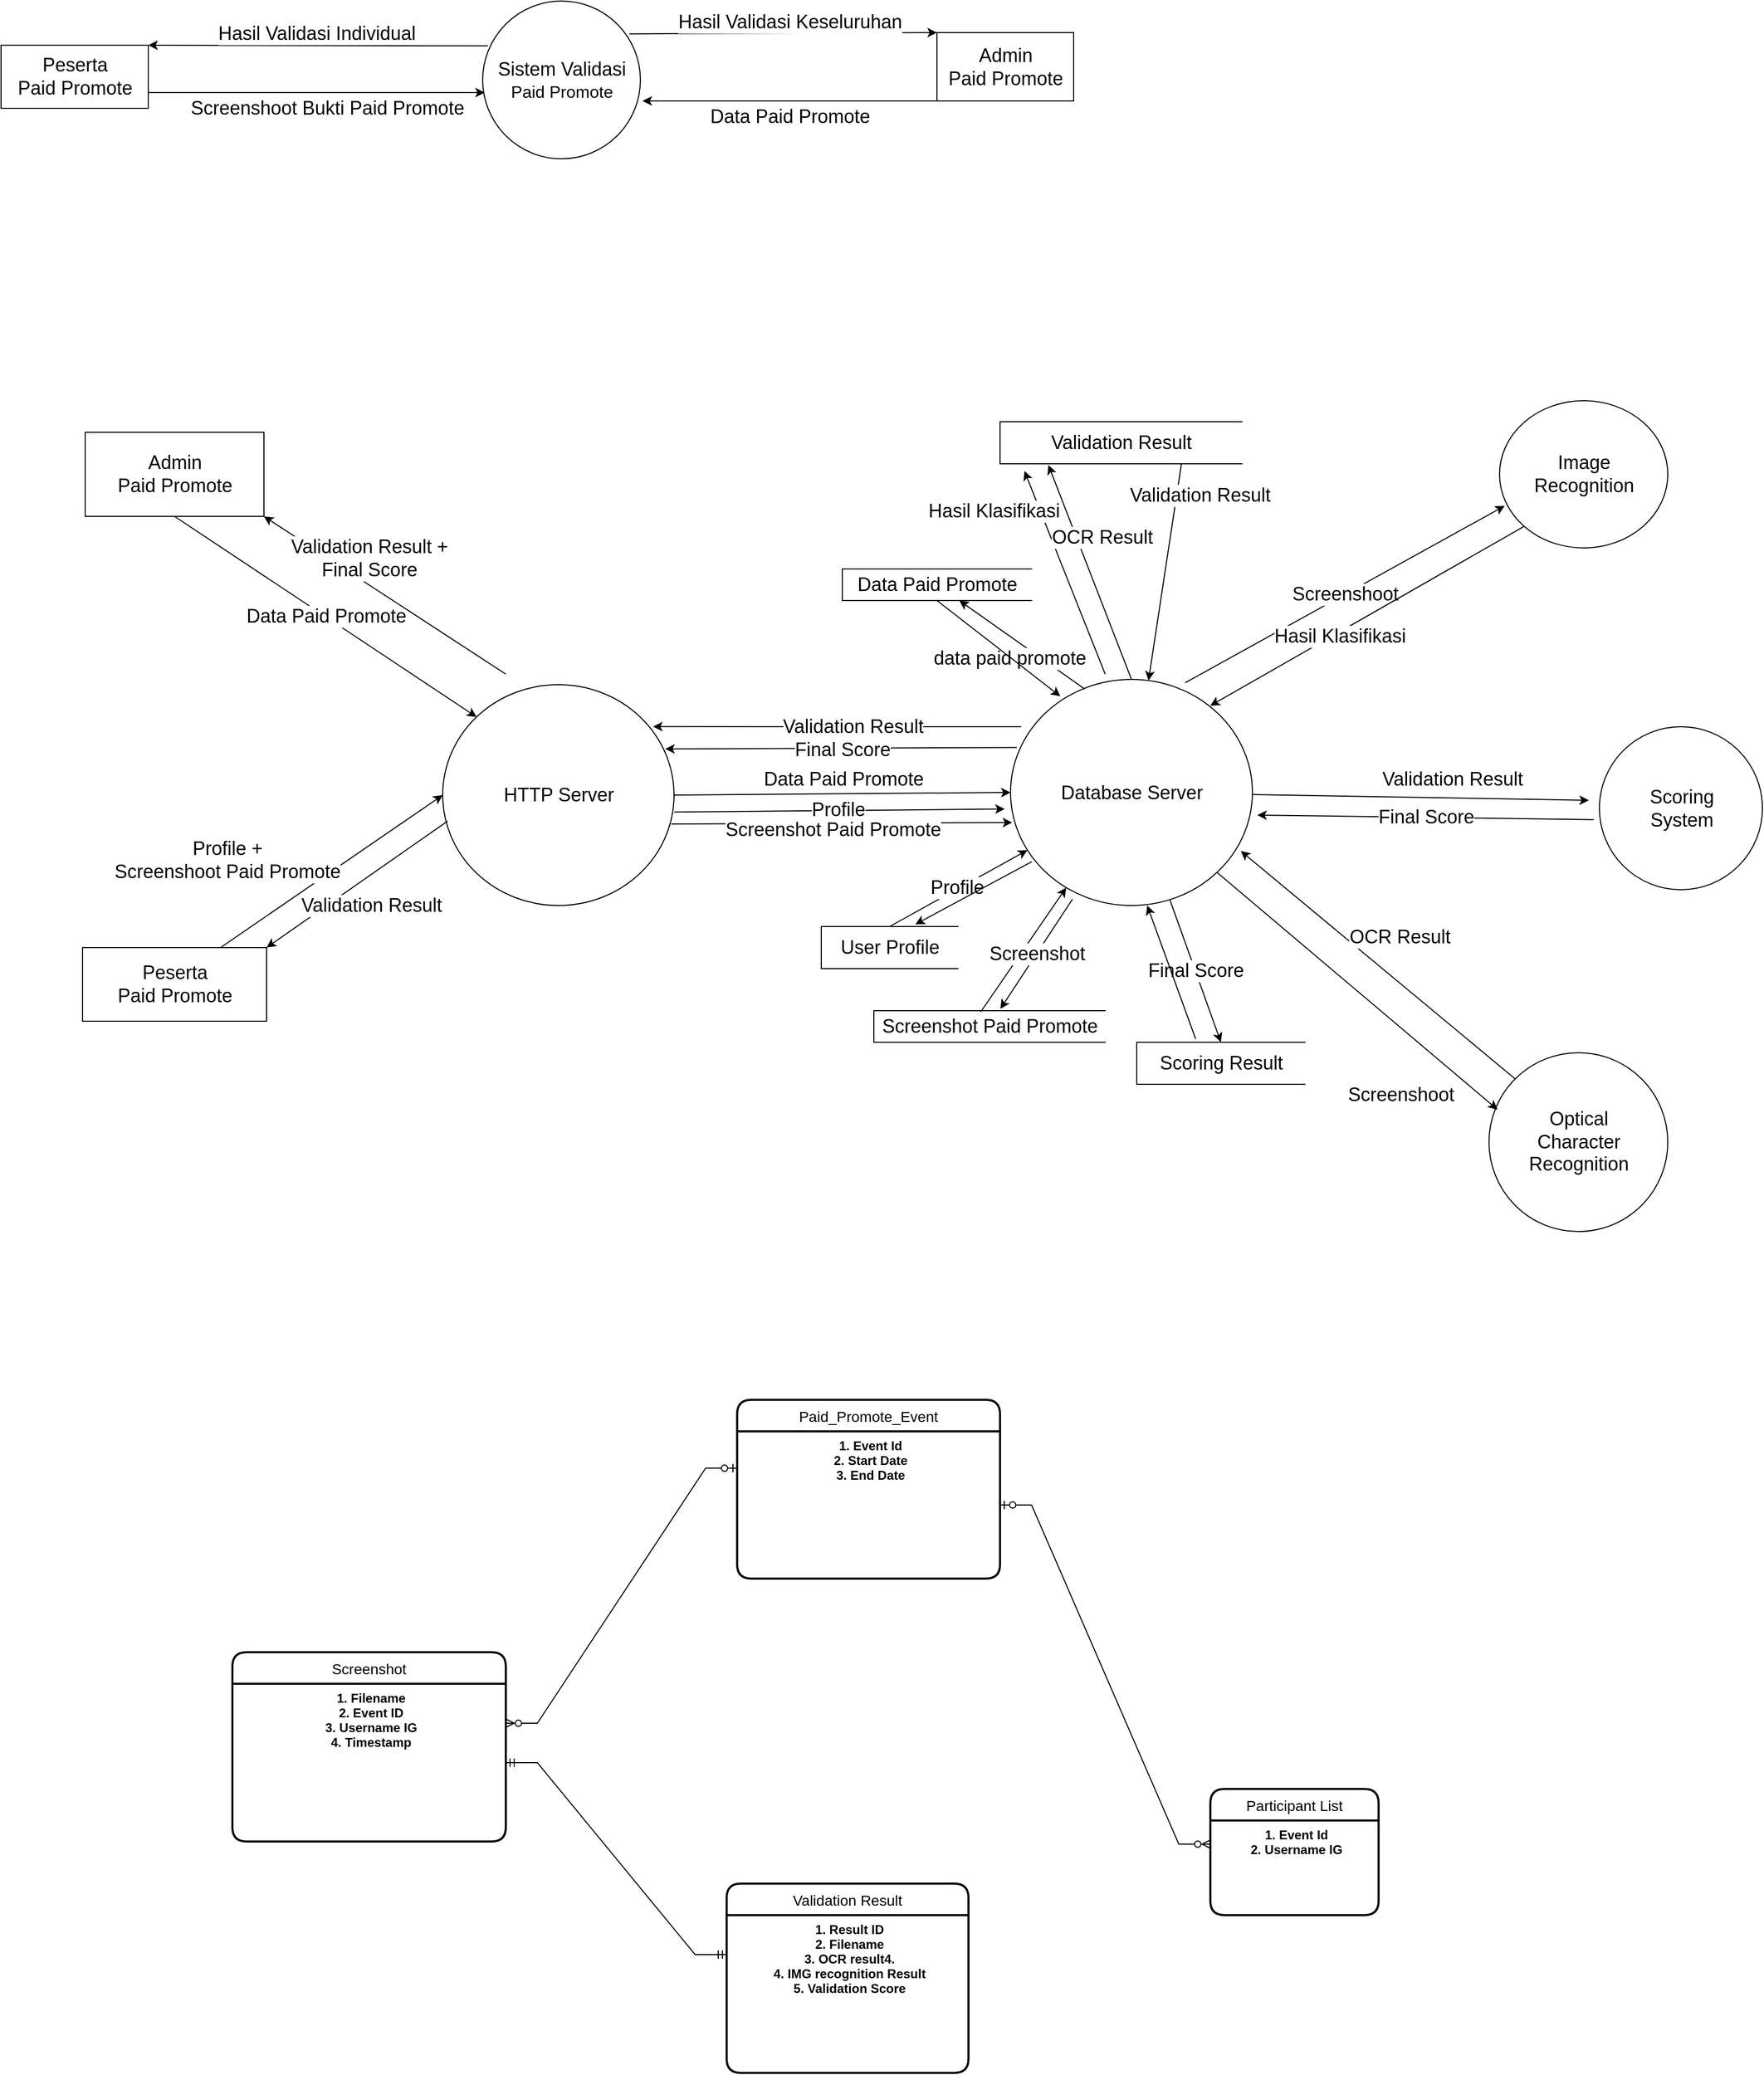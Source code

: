 <mxfile version="15.8.8" type="device"><diagram name="Page-1" id="c7558073-3199-34d8-9f00-42111426c3f3"><mxGraphModel dx="11574" dy="876" grid="1" gridSize="10" guides="1" tooltips="1" connect="1" arrows="1" fold="1" page="1" pageScale="1" pageWidth="10000" pageHeight="10000" background="none" math="0" shadow="0"><root><mxCell id="0"/><mxCell id="1" parent="0"/><mxCell id="j9wEWXahIJhX43g9SSJ2-96" value="&lt;div&gt;&lt;font style=&quot;font-size: 18px&quot;&gt;Sistem Validasi &lt;br&gt;&lt;/font&gt;&lt;/div&gt;&lt;div&gt;&lt;font size=&quot;3&quot;&gt;Paid Promote&lt;/font&gt;&lt;/div&gt;" style="shape=ellipse;html=1;dashed=0;whitespace=wrap;perimeter=ellipsePerimeter;" vertex="1" parent="1"><mxGeometry x="338" y="510" width="150" height="150" as="geometry"/></mxCell><mxCell id="j9wEWXahIJhX43g9SSJ2-97" value="&lt;div&gt;Peserta&lt;/div&gt;&lt;div&gt;Paid Promote&lt;/div&gt;" style="html=1;dashed=0;whitespace=wrap;fontSize=18;" vertex="1" parent="1"><mxGeometry x="-120" y="552" width="140" height="60" as="geometry"/></mxCell><mxCell id="j9wEWXahIJhX43g9SSJ2-98" value="&lt;div&gt;Admin&lt;/div&gt;&lt;div&gt;Paid Promote&lt;br&gt;&lt;/div&gt;" style="html=1;dashed=0;whitespace=wrap;fontSize=18;" vertex="1" parent="1"><mxGeometry x="770" y="540" width="130" height="65" as="geometry"/></mxCell><mxCell id="j9wEWXahIJhX43g9SSJ2-99" value="" style="endArrow=classic;html=1;rounded=0;fontSize=18;exitX=1;exitY=0.75;exitDx=0;exitDy=0;" edge="1" parent="1" source="j9wEWXahIJhX43g9SSJ2-97"><mxGeometry width="50" height="50" relative="1" as="geometry"><mxPoint x="260" y="830" as="sourcePoint"/><mxPoint x="340" y="597" as="targetPoint"/></mxGeometry></mxCell><mxCell id="j9wEWXahIJhX43g9SSJ2-100" value="Screenshoot Bukti Paid Promote" style="edgeLabel;html=1;align=center;verticalAlign=middle;resizable=0;points=[];fontSize=18;" vertex="1" connectable="0" parent="j9wEWXahIJhX43g9SSJ2-99"><mxGeometry x="-0.168" y="-1" relative="1" as="geometry"><mxPoint x="37" y="14" as="offset"/></mxGeometry></mxCell><mxCell id="j9wEWXahIJhX43g9SSJ2-101" value="" style="endArrow=classic;html=1;rounded=0;fontSize=18;entryX=1;entryY=0;entryDx=0;entryDy=0;exitX=0.034;exitY=0.284;exitDx=0;exitDy=0;exitPerimeter=0;" edge="1" parent="1" source="j9wEWXahIJhX43g9SSJ2-96" target="j9wEWXahIJhX43g9SSJ2-97"><mxGeometry width="50" height="50" relative="1" as="geometry"><mxPoint x="260" y="830" as="sourcePoint"/><mxPoint x="310" y="780" as="targetPoint"/></mxGeometry></mxCell><mxCell id="j9wEWXahIJhX43g9SSJ2-102" value="Hasil Validasi Individual" style="edgeLabel;html=1;align=center;verticalAlign=middle;resizable=0;points=[];fontSize=18;" vertex="1" connectable="0" parent="j9wEWXahIJhX43g9SSJ2-101"><mxGeometry x="0.105" y="-3" relative="1" as="geometry"><mxPoint x="15" y="-9" as="offset"/></mxGeometry></mxCell><mxCell id="j9wEWXahIJhX43g9SSJ2-103" value="Hasil Validasi Keseluruhan" style="endArrow=classic;html=1;rounded=0;fontSize=18;entryX=0;entryY=0;entryDx=0;entryDy=0;exitX=0.93;exitY=0.208;exitDx=0;exitDy=0;exitPerimeter=0;" edge="1" parent="1" source="j9wEWXahIJhX43g9SSJ2-96" target="j9wEWXahIJhX43g9SSJ2-98"><mxGeometry x="0.043" y="11" width="50" height="50" relative="1" as="geometry"><mxPoint x="260" y="830" as="sourcePoint"/><mxPoint x="310" y="780" as="targetPoint"/><mxPoint as="offset"/></mxGeometry></mxCell><mxCell id="j9wEWXahIJhX43g9SSJ2-104" value="" style="endArrow=classic;html=1;rounded=0;fontSize=18;exitX=0;exitY=1;exitDx=0;exitDy=0;" edge="1" parent="1" source="j9wEWXahIJhX43g9SSJ2-98"><mxGeometry width="50" height="50" relative="1" as="geometry"><mxPoint x="260" y="830" as="sourcePoint"/><mxPoint x="490" y="605" as="targetPoint"/></mxGeometry></mxCell><mxCell id="j9wEWXahIJhX43g9SSJ2-105" value="Data Paid Promote" style="edgeLabel;html=1;align=center;verticalAlign=middle;resizable=0;points=[];fontSize=18;" vertex="1" connectable="0" parent="j9wEWXahIJhX43g9SSJ2-104"><mxGeometry x="-0.165" y="-2" relative="1" as="geometry"><mxPoint x="-23" y="17" as="offset"/></mxGeometry></mxCell><mxCell id="j9wEWXahIJhX43g9SSJ2-106" value="HTTP Server" style="shape=ellipse;html=1;dashed=0;whitespace=wrap;perimeter=ellipsePerimeter;fontSize=18;" vertex="1" parent="1"><mxGeometry x="300" y="1160" width="220" height="210" as="geometry"/></mxCell><mxCell id="j9wEWXahIJhX43g9SSJ2-107" value="&lt;div&gt;Admin&lt;/div&gt;&lt;div&gt;Paid Promote&lt;/div&gt;" style="html=1;dashed=0;whitespace=wrap;fontSize=18;" vertex="1" parent="1"><mxGeometry x="-40" y="920" width="170" height="80" as="geometry"/></mxCell><mxCell id="j9wEWXahIJhX43g9SSJ2-108" value="&lt;div&gt;Peserta&lt;/div&gt;&lt;div&gt;Paid Promote&lt;br&gt;&lt;/div&gt;" style="html=1;dashed=0;whitespace=wrap;fontSize=18;" vertex="1" parent="1"><mxGeometry x="-42.5" y="1410" width="175" height="70" as="geometry"/></mxCell><mxCell id="j9wEWXahIJhX43g9SSJ2-109" value="Data Paid Promote" style="endArrow=classic;html=1;rounded=0;fontSize=18;exitX=0.5;exitY=1;exitDx=0;exitDy=0;entryX=0;entryY=0;entryDx=0;entryDy=0;" edge="1" parent="1" source="j9wEWXahIJhX43g9SSJ2-107" target="j9wEWXahIJhX43g9SSJ2-106"><mxGeometry width="50" height="50" relative="1" as="geometry"><mxPoint x="260" y="1260" as="sourcePoint"/><mxPoint x="310" y="1210" as="targetPoint"/></mxGeometry></mxCell><mxCell id="j9wEWXahIJhX43g9SSJ2-110" value="Database Server" style="shape=ellipse;html=1;dashed=0;whitespace=wrap;perimeter=ellipsePerimeter;fontSize=18;" vertex="1" parent="1"><mxGeometry x="840" y="1155" width="230" height="215" as="geometry"/></mxCell><mxCell id="j9wEWXahIJhX43g9SSJ2-111" value="" style="endArrow=classic;html=1;rounded=0;fontSize=18;exitX=1;exitY=0.5;exitDx=0;exitDy=0;entryX=0;entryY=0.5;entryDx=0;entryDy=0;" edge="1" parent="1" source="j9wEWXahIJhX43g9SSJ2-106" target="j9wEWXahIJhX43g9SSJ2-110"><mxGeometry width="50" height="50" relative="1" as="geometry"><mxPoint x="640" y="1260" as="sourcePoint"/><mxPoint x="690" y="1210" as="targetPoint"/></mxGeometry></mxCell><mxCell id="j9wEWXahIJhX43g9SSJ2-115" value="Data Paid Promote" style="edgeLabel;html=1;align=center;verticalAlign=middle;resizable=0;points=[];fontSize=18;" vertex="1" connectable="0" parent="j9wEWXahIJhX43g9SSJ2-111"><mxGeometry x="-0.364" y="3" relative="1" as="geometry"><mxPoint x="59" y="-11" as="offset"/></mxGeometry></mxCell><mxCell id="j9wEWXahIJhX43g9SSJ2-112" value="&lt;div&gt;Image&lt;/div&gt;&lt;div&gt;Recognition&lt;/div&gt;" style="shape=ellipse;html=1;dashed=0;whitespace=wrap;perimeter=ellipsePerimeter;fontSize=18;" vertex="1" parent="1"><mxGeometry x="1305" y="890" width="160" height="140" as="geometry"/></mxCell><mxCell id="j9wEWXahIJhX43g9SSJ2-113" value="&lt;div&gt;Scoring&lt;/div&gt;&lt;div&gt;System&lt;br&gt;&lt;/div&gt;" style="shape=ellipse;html=1;dashed=0;whitespace=wrap;aspect=fixed;perimeter=ellipsePerimeter;fontSize=18;" vertex="1" parent="1"><mxGeometry x="1400" y="1200" width="155" height="155" as="geometry"/></mxCell><mxCell id="j9wEWXahIJhX43g9SSJ2-114" value="&lt;div&gt;Optical&lt;/div&gt;&lt;div&gt;Character&lt;/div&gt;&lt;div&gt;Recognition&lt;br&gt;&lt;/div&gt;" style="shape=ellipse;html=1;dashed=0;whitespace=wrap;aspect=fixed;perimeter=ellipsePerimeter;fontSize=18;" vertex="1" parent="1"><mxGeometry x="1295" y="1510" width="170" height="170" as="geometry"/></mxCell><mxCell id="j9wEWXahIJhX43g9SSJ2-116" value="Data Paid Promote" style="html=1;dashed=0;whitespace=wrap;shape=partialRectangle;right=0;fontSize=18;" vertex="1" parent="1"><mxGeometry x="680" y="1050" width="180" height="30" as="geometry"/></mxCell><mxCell id="j9wEWXahIJhX43g9SSJ2-117" value="data paid promote" style="endArrow=classic;html=1;rounded=0;fontSize=18;exitX=0.306;exitY=0.042;exitDx=0;exitDy=0;exitPerimeter=0;" edge="1" parent="1" source="j9wEWXahIJhX43g9SSJ2-110" target="j9wEWXahIJhX43g9SSJ2-116"><mxGeometry x="0.027" y="17" width="50" height="50" relative="1" as="geometry"><mxPoint x="760" y="1300" as="sourcePoint"/><mxPoint x="810" y="1250" as="targetPoint"/><mxPoint as="offset"/></mxGeometry></mxCell><mxCell id="j9wEWXahIJhX43g9SSJ2-118" value="" style="endArrow=classic;html=1;rounded=0;fontSize=18;exitX=0.5;exitY=1;exitDx=0;exitDy=0;entryX=0.206;entryY=0.075;entryDx=0;entryDy=0;entryPerimeter=0;" edge="1" parent="1" source="j9wEWXahIJhX43g9SSJ2-116" target="j9wEWXahIJhX43g9SSJ2-110"><mxGeometry width="50" height="50" relative="1" as="geometry"><mxPoint x="760" y="1340" as="sourcePoint"/><mxPoint x="810" y="1290" as="targetPoint"/></mxGeometry></mxCell><mxCell id="j9wEWXahIJhX43g9SSJ2-119" value="&lt;div&gt;Profile + &lt;br&gt;&lt;/div&gt;&lt;div&gt;Screenshoot Paid Promote&lt;/div&gt;" style="endArrow=classic;html=1;rounded=0;fontSize=18;exitX=0.75;exitY=0;exitDx=0;exitDy=0;entryX=0;entryY=0.5;entryDx=0;entryDy=0;" edge="1" parent="1" source="j9wEWXahIJhX43g9SSJ2-108" target="j9wEWXahIJhX43g9SSJ2-106"><mxGeometry x="-0.602" y="64" width="50" height="50" relative="1" as="geometry"><mxPoint x="530" y="1340" as="sourcePoint"/><mxPoint x="580" y="1290" as="targetPoint"/><mxPoint y="-1" as="offset"/></mxGeometry></mxCell><mxCell id="j9wEWXahIJhX43g9SSJ2-120" value="" style="endArrow=classic;html=1;rounded=0;fontSize=18;entryX=-0.024;entryY=0.573;entryDx=0;entryDy=0;entryPerimeter=0;exitX=1.001;exitY=0.577;exitDx=0;exitDy=0;exitPerimeter=0;" edge="1" parent="1" source="j9wEWXahIJhX43g9SSJ2-106" target="j9wEWXahIJhX43g9SSJ2-110"><mxGeometry width="50" height="50" relative="1" as="geometry"><mxPoint x="530" y="1280" as="sourcePoint"/><mxPoint x="839" y="1254" as="targetPoint"/></mxGeometry></mxCell><mxCell id="j9wEWXahIJhX43g9SSJ2-121" value="Profile" style="edgeLabel;html=1;align=center;verticalAlign=middle;resizable=0;points=[];fontSize=18;" vertex="1" connectable="0" parent="j9wEWXahIJhX43g9SSJ2-120"><mxGeometry x="0.145" y="-2" relative="1" as="geometry"><mxPoint x="-24" y="-3" as="offset"/></mxGeometry></mxCell><mxCell id="j9wEWXahIJhX43g9SSJ2-122" value="User Profile" style="html=1;dashed=0;whitespace=wrap;shape=partialRectangle;right=0;fontSize=18;" vertex="1" parent="1"><mxGeometry x="660" y="1390" width="130" height="40" as="geometry"/></mxCell><mxCell id="j9wEWXahIJhX43g9SSJ2-123" value="Profile" style="endArrow=classic;html=1;rounded=0;fontSize=18;exitX=0.5;exitY=0;exitDx=0;exitDy=0;" edge="1" parent="1" source="j9wEWXahIJhX43g9SSJ2-122" target="j9wEWXahIJhX43g9SSJ2-110"><mxGeometry x="-0.02" y="2" width="50" height="50" relative="1" as="geometry"><mxPoint x="920" y="1260" as="sourcePoint"/><mxPoint x="880" y="1290" as="targetPoint"/><mxPoint x="1" as="offset"/></mxGeometry></mxCell><mxCell id="j9wEWXahIJhX43g9SSJ2-124" value="" style="endArrow=classic;html=1;rounded=0;fontSize=18;entryX=0.688;entryY=-0.052;entryDx=0;entryDy=0;entryPerimeter=0;exitX=0.088;exitY=0.806;exitDx=0;exitDy=0;exitPerimeter=0;" edge="1" parent="1" source="j9wEWXahIJhX43g9SSJ2-110" target="j9wEWXahIJhX43g9SSJ2-122"><mxGeometry width="50" height="50" relative="1" as="geometry"><mxPoint x="890" y="1300" as="sourcePoint"/><mxPoint x="970" y="1210" as="targetPoint"/></mxGeometry></mxCell><mxCell id="j9wEWXahIJhX43g9SSJ2-125" value="" style="endArrow=classic;html=1;rounded=0;fontSize=18;exitX=0.988;exitY=0.631;exitDx=0;exitDy=0;exitPerimeter=0;entryX=0.007;entryY=0.633;entryDx=0;entryDy=0;entryPerimeter=0;" edge="1" parent="1" source="j9wEWXahIJhX43g9SSJ2-106" target="j9wEWXahIJhX43g9SSJ2-110"><mxGeometry width="50" height="50" relative="1" as="geometry"><mxPoint x="550" y="1340" as="sourcePoint"/><mxPoint x="600" y="1290" as="targetPoint"/></mxGeometry></mxCell><mxCell id="j9wEWXahIJhX43g9SSJ2-126" value="Screenshot Paid Promote" style="edgeLabel;html=1;align=center;verticalAlign=middle;resizable=0;points=[];fontSize=18;" vertex="1" connectable="0" parent="j9wEWXahIJhX43g9SSJ2-125"><mxGeometry x="-0.568" y="-6" relative="1" as="geometry"><mxPoint x="83" as="offset"/></mxGeometry></mxCell><mxCell id="j9wEWXahIJhX43g9SSJ2-127" value="Screenshot Paid Promote" style="html=1;dashed=0;whitespace=wrap;shape=partialRectangle;right=0;fontSize=18;" vertex="1" parent="1"><mxGeometry x="710" y="1470" width="220" height="30" as="geometry"/></mxCell><mxCell id="j9wEWXahIJhX43g9SSJ2-128" value="" style="endArrow=classic;html=1;rounded=0;fontSize=18;exitX=0.462;exitY=0.038;exitDx=0;exitDy=0;exitPerimeter=0;" edge="1" parent="1" source="j9wEWXahIJhX43g9SSJ2-127" target="j9wEWXahIJhX43g9SSJ2-110"><mxGeometry width="50" height="50" relative="1" as="geometry"><mxPoint x="550" y="1430" as="sourcePoint"/><mxPoint x="600" y="1380" as="targetPoint"/></mxGeometry></mxCell><mxCell id="j9wEWXahIJhX43g9SSJ2-129" value="Screenshot" style="endArrow=classic;html=1;rounded=0;fontSize=18;entryX=0.547;entryY=-0.057;entryDx=0;entryDy=0;entryPerimeter=0;exitX=0.256;exitY=0.972;exitDx=0;exitDy=0;exitPerimeter=0;" edge="1" parent="1" source="j9wEWXahIJhX43g9SSJ2-110" target="j9wEWXahIJhX43g9SSJ2-127"><mxGeometry width="50" height="50" relative="1" as="geometry"><mxPoint x="550" y="1430" as="sourcePoint"/><mxPoint x="600" y="1380" as="targetPoint"/></mxGeometry></mxCell><mxCell id="j9wEWXahIJhX43g9SSJ2-130" value="Screenshoot" style="endArrow=classic;html=1;rounded=0;fontSize=18;entryX=0.031;entryY=0.714;entryDx=0;entryDy=0;entryPerimeter=0;exitX=0.722;exitY=0.015;exitDx=0;exitDy=0;exitPerimeter=0;" edge="1" parent="1" source="j9wEWXahIJhX43g9SSJ2-110" target="j9wEWXahIJhX43g9SSJ2-112"><mxGeometry width="50" height="50" relative="1" as="geometry"><mxPoint x="840" y="1340" as="sourcePoint"/><mxPoint x="890" y="1290" as="targetPoint"/></mxGeometry></mxCell><mxCell id="j9wEWXahIJhX43g9SSJ2-131" value="" style="endArrow=classic;html=1;rounded=0;fontSize=18;exitX=0;exitY=1;exitDx=0;exitDy=0;" edge="1" parent="1" source="j9wEWXahIJhX43g9SSJ2-112"><mxGeometry width="50" height="50" relative="1" as="geometry"><mxPoint x="840" y="1340" as="sourcePoint"/><mxPoint x="1030" y="1180" as="targetPoint"/><Array as="points"/></mxGeometry></mxCell><mxCell id="j9wEWXahIJhX43g9SSJ2-132" value="Hasil Klasifikasi" style="edgeLabel;html=1;align=center;verticalAlign=middle;resizable=0;points=[];fontSize=18;" vertex="1" connectable="0" parent="j9wEWXahIJhX43g9SSJ2-131"><mxGeometry x="0.187" y="3" relative="1" as="geometry"><mxPoint as="offset"/></mxGeometry></mxCell><mxCell id="j9wEWXahIJhX43g9SSJ2-133" value="Validation Result" style="html=1;dashed=0;whitespace=wrap;shape=partialRectangle;right=0;fontSize=18;" vertex="1" parent="1"><mxGeometry x="830" y="910" width="230" height="40" as="geometry"/></mxCell><mxCell id="j9wEWXahIJhX43g9SSJ2-134" value="Hasil Klasifikasi" style="endArrow=classic;html=1;rounded=0;fontSize=18;entryX=0.101;entryY=1.171;entryDx=0;entryDy=0;entryPerimeter=0;" edge="1" parent="1" target="j9wEWXahIJhX43g9SSJ2-133"><mxGeometry x="0.766" y="41" width="50" height="50" relative="1" as="geometry"><mxPoint x="930" y="1150" as="sourcePoint"/><mxPoint x="890" y="1290" as="targetPoint"/><mxPoint as="offset"/></mxGeometry></mxCell><mxCell id="j9wEWXahIJhX43g9SSJ2-135" value="" style="endArrow=classic;html=1;rounded=0;fontSize=18;exitX=1;exitY=1;exitDx=0;exitDy=0;entryX=0.048;entryY=0.318;entryDx=0;entryDy=0;entryPerimeter=0;" edge="1" parent="1" source="j9wEWXahIJhX43g9SSJ2-110" target="j9wEWXahIJhX43g9SSJ2-114"><mxGeometry width="50" height="50" relative="1" as="geometry"><mxPoint x="1338.431" y="1019.497" as="sourcePoint"/><mxPoint x="1040" y="1190" as="targetPoint"/><Array as="points"/></mxGeometry></mxCell><mxCell id="j9wEWXahIJhX43g9SSJ2-136" value="Screenshoot" style="edgeLabel;html=1;align=center;verticalAlign=middle;resizable=0;points=[];fontSize=18;" vertex="1" connectable="0" parent="j9wEWXahIJhX43g9SSJ2-135"><mxGeometry x="0.187" y="3" relative="1" as="geometry"><mxPoint x="14" y="80" as="offset"/></mxGeometry></mxCell><mxCell id="j9wEWXahIJhX43g9SSJ2-137" value="" style="endArrow=classic;html=1;rounded=0;fontSize=18;exitX=0;exitY=0;exitDx=0;exitDy=0;entryX=0.952;entryY=0.759;entryDx=0;entryDy=0;entryPerimeter=0;" edge="1" parent="1" source="j9wEWXahIJhX43g9SSJ2-114" target="j9wEWXahIJhX43g9SSJ2-110"><mxGeometry width="50" height="50" relative="1" as="geometry"><mxPoint x="840" y="1340" as="sourcePoint"/><mxPoint x="890" y="1290" as="targetPoint"/></mxGeometry></mxCell><mxCell id="j9wEWXahIJhX43g9SSJ2-138" value="OCR Result" style="edgeLabel;html=1;align=center;verticalAlign=middle;resizable=0;points=[];fontSize=18;" vertex="1" connectable="0" parent="j9wEWXahIJhX43g9SSJ2-137"><mxGeometry x="0.169" relative="1" as="geometry"><mxPoint x="43" y="-8" as="offset"/></mxGeometry></mxCell><mxCell id="j9wEWXahIJhX43g9SSJ2-139" value="" style="endArrow=classic;html=1;rounded=0;fontSize=18;entryX=0.2;entryY=1.029;entryDx=0;entryDy=0;entryPerimeter=0;exitX=0.5;exitY=0;exitDx=0;exitDy=0;" edge="1" parent="1" source="j9wEWXahIJhX43g9SSJ2-110" target="j9wEWXahIJhX43g9SSJ2-133"><mxGeometry width="50" height="50" relative="1" as="geometry"><mxPoint x="950" y="1140" as="sourcePoint"/><mxPoint x="1068.96" y="1328.185" as="targetPoint"/></mxGeometry></mxCell><mxCell id="j9wEWXahIJhX43g9SSJ2-140" value="OCR Result" style="edgeLabel;html=1;align=center;verticalAlign=middle;resizable=0;points=[];fontSize=18;" vertex="1" connectable="0" parent="j9wEWXahIJhX43g9SSJ2-139"><mxGeometry x="0.169" relative="1" as="geometry"><mxPoint x="18" y="-16" as="offset"/></mxGeometry></mxCell><mxCell id="j9wEWXahIJhX43g9SSJ2-141" value="Validation Result" style="endArrow=classic;html=1;rounded=0;fontSize=18;exitX=0.75;exitY=1;exitDx=0;exitDy=0;" edge="1" parent="1" source="j9wEWXahIJhX43g9SSJ2-133" target="j9wEWXahIJhX43g9SSJ2-110"><mxGeometry x="-0.741" y="22" width="50" height="50" relative="1" as="geometry"><mxPoint x="840" y="1340" as="sourcePoint"/><mxPoint x="890" y="1290" as="targetPoint"/><mxPoint as="offset"/></mxGeometry></mxCell><mxCell id="j9wEWXahIJhX43g9SSJ2-142" value="Validation Result" style="endArrow=classic;html=1;rounded=0;fontSize=18;" edge="1" parent="1" source="j9wEWXahIJhX43g9SSJ2-110"><mxGeometry x="0.186" y="18" width="50" height="50" relative="1" as="geometry"><mxPoint x="840" y="1340" as="sourcePoint"/><mxPoint x="1390" y="1270" as="targetPoint"/><mxPoint as="offset"/></mxGeometry></mxCell><mxCell id="j9wEWXahIJhX43g9SSJ2-143" value="Final Score" style="endArrow=classic;html=1;rounded=0;fontSize=18;exitX=-0.035;exitY=0.57;exitDx=0;exitDy=0;exitPerimeter=0;entryX=1.02;entryY=0.6;entryDx=0;entryDy=0;entryPerimeter=0;" edge="1" parent="1" source="j9wEWXahIJhX43g9SSJ2-113" target="j9wEWXahIJhX43g9SSJ2-110"><mxGeometry width="50" height="50" relative="1" as="geometry"><mxPoint x="840" y="1340" as="sourcePoint"/><mxPoint x="1060" y="1280" as="targetPoint"/></mxGeometry></mxCell><mxCell id="j9wEWXahIJhX43g9SSJ2-144" value="Scoring Result" style="html=1;dashed=0;whitespace=wrap;shape=partialRectangle;right=0;fontSize=18;" vertex="1" parent="1"><mxGeometry x="960" y="1500" width="160" height="40" as="geometry"/></mxCell><mxCell id="j9wEWXahIJhX43g9SSJ2-145" value="Final Score" style="endArrow=classic;html=1;rounded=0;fontSize=18;entryX=0.5;entryY=0;entryDx=0;entryDy=0;" edge="1" parent="1" source="j9wEWXahIJhX43g9SSJ2-110" target="j9wEWXahIJhX43g9SSJ2-144"><mxGeometry width="50" height="50" relative="1" as="geometry"><mxPoint x="1404.575" y="1298.35" as="sourcePoint"/><mxPoint x="1084.6" y="1294" as="targetPoint"/></mxGeometry></mxCell><mxCell id="j9wEWXahIJhX43g9SSJ2-147" value="" style="endArrow=classic;html=1;rounded=0;fontSize=18;exitX=0.026;exitY=0.301;exitDx=0;exitDy=0;exitPerimeter=0;entryX=0.962;entryY=0.291;entryDx=0;entryDy=0;entryPerimeter=0;" edge="1" parent="1" source="j9wEWXahIJhX43g9SSJ2-110" target="j9wEWXahIJhX43g9SSJ2-106"><mxGeometry width="50" height="50" relative="1" as="geometry"><mxPoint x="330" y="1390" as="sourcePoint"/><mxPoint x="530" y="1220" as="targetPoint"/></mxGeometry></mxCell><mxCell id="j9wEWXahIJhX43g9SSJ2-148" value="Final Score" style="edgeLabel;html=1;align=center;verticalAlign=middle;resizable=0;points=[];fontSize=18;" vertex="1" connectable="0" parent="j9wEWXahIJhX43g9SSJ2-147"><mxGeometry x="-0.462" y="2" relative="1" as="geometry"><mxPoint x="-76" as="offset"/></mxGeometry></mxCell><mxCell id="j9wEWXahIJhX43g9SSJ2-149" value="" style="endArrow=classic;html=1;rounded=0;fontSize=18;entryX=0.909;entryY=0.19;entryDx=0;entryDy=0;entryPerimeter=0;" edge="1" parent="1" target="j9wEWXahIJhX43g9SSJ2-106"><mxGeometry width="50" height="50" relative="1" as="geometry"><mxPoint x="850" y="1200" as="sourcePoint"/><mxPoint x="580" y="1190" as="targetPoint"/></mxGeometry></mxCell><mxCell id="j9wEWXahIJhX43g9SSJ2-150" value="Validation Result" style="edgeLabel;html=1;align=center;verticalAlign=middle;resizable=0;points=[];fontSize=18;" vertex="1" connectable="0" parent="j9wEWXahIJhX43g9SSJ2-149"><mxGeometry x="-0.291" y="7" relative="1" as="geometry"><mxPoint x="-36" y="-7" as="offset"/></mxGeometry></mxCell><mxCell id="j9wEWXahIJhX43g9SSJ2-151" value="" style="endArrow=classic;html=1;rounded=0;fontSize=18;exitX=0.35;exitY=-0.079;exitDx=0;exitDy=0;exitPerimeter=0;entryX=0.565;entryY=1;entryDx=0;entryDy=0;entryPerimeter=0;" edge="1" parent="1" source="j9wEWXahIJhX43g9SSJ2-144" target="j9wEWXahIJhX43g9SSJ2-110"><mxGeometry width="50" height="50" relative="1" as="geometry"><mxPoint x="960" y="1390" as="sourcePoint"/><mxPoint x="1010" y="1340" as="targetPoint"/></mxGeometry></mxCell><mxCell id="j9wEWXahIJhX43g9SSJ2-152" value="" style="endArrow=classic;html=1;rounded=0;fontSize=18;entryX=1;entryY=1;entryDx=0;entryDy=0;" edge="1" parent="1" target="j9wEWXahIJhX43g9SSJ2-107"><mxGeometry width="50" height="50" relative="1" as="geometry"><mxPoint x="360" y="1150" as="sourcePoint"/><mxPoint x="340" y="1290" as="targetPoint"/></mxGeometry></mxCell><mxCell id="j9wEWXahIJhX43g9SSJ2-153" value="&lt;div&gt;Validation Result +&lt;/div&gt;&lt;div&gt;Final Score&lt;br&gt;&lt;/div&gt;" style="edgeLabel;html=1;align=center;verticalAlign=middle;resizable=0;points=[];fontSize=18;" vertex="1" connectable="0" parent="j9wEWXahIJhX43g9SSJ2-152"><mxGeometry x="0.561" y="-2" relative="1" as="geometry"><mxPoint x="48" y="9" as="offset"/></mxGeometry></mxCell><mxCell id="j9wEWXahIJhX43g9SSJ2-154" value="" style="endArrow=classic;html=1;rounded=0;fontSize=18;entryX=1;entryY=0;entryDx=0;entryDy=0;exitX=0.021;exitY=0.618;exitDx=0;exitDy=0;exitPerimeter=0;" edge="1" parent="1" source="j9wEWXahIJhX43g9SSJ2-106" target="j9wEWXahIJhX43g9SSJ2-108"><mxGeometry width="50" height="50" relative="1" as="geometry"><mxPoint x="290" y="1340" as="sourcePoint"/><mxPoint x="340" y="1290" as="targetPoint"/></mxGeometry></mxCell><mxCell id="j9wEWXahIJhX43g9SSJ2-155" value="Validation Result" style="edgeLabel;html=1;align=center;verticalAlign=middle;resizable=0;points=[];fontSize=18;" vertex="1" connectable="0" parent="j9wEWXahIJhX43g9SSJ2-154"><mxGeometry x="-0.135" y="3" relative="1" as="geometry"><mxPoint y="25" as="offset"/></mxGeometry></mxCell><mxCell id="j9wEWXahIJhX43g9SSJ2-156" value="Screenshot" style="swimlane;childLayout=stackLayout;horizontal=1;startSize=30;horizontalStack=0;rounded=1;fontSize=14;fontStyle=0;strokeWidth=2;resizeParent=0;resizeLast=1;shadow=0;dashed=0;align=center;" vertex="1" parent="1"><mxGeometry x="100" y="2080" width="260" height="180" as="geometry"/></mxCell><mxCell id="j9wEWXahIJhX43g9SSJ2-157" value="1. Filename&#xA;2. Event ID&#xA;3. Username IG&#xA;4. Timestamp&#xA;" style="align=center;strokeColor=none;fillColor=none;spacingLeft=4;fontSize=12;verticalAlign=top;resizable=0;rotatable=0;part=1;fontStyle=1" vertex="1" parent="j9wEWXahIJhX43g9SSJ2-156"><mxGeometry y="30" width="260" height="150" as="geometry"/></mxCell><mxCell id="j9wEWXahIJhX43g9SSJ2-173" value="Paid_Promote_Event" style="swimlane;childLayout=stackLayout;horizontal=1;startSize=30;horizontalStack=0;rounded=1;fontSize=14;fontStyle=0;strokeWidth=2;resizeParent=0;resizeLast=1;shadow=0;dashed=0;align=center;" vertex="1" parent="1"><mxGeometry x="580" y="1840" width="250" height="170" as="geometry"/></mxCell><mxCell id="j9wEWXahIJhX43g9SSJ2-174" value="1. Event Id&#xA;2. Start Date&#xA;3. End Date&#xA;" style="align=center;strokeColor=none;fillColor=none;spacingLeft=4;fontSize=12;verticalAlign=top;resizable=0;rotatable=0;part=1;fontStyle=1" vertex="1" parent="j9wEWXahIJhX43g9SSJ2-173"><mxGeometry y="30" width="250" height="140" as="geometry"/></mxCell><mxCell id="j9wEWXahIJhX43g9SSJ2-175" value="Participant List" style="swimlane;childLayout=stackLayout;horizontal=1;startSize=30;horizontalStack=0;rounded=1;fontSize=14;fontStyle=0;strokeWidth=2;resizeParent=0;resizeLast=1;shadow=0;dashed=0;align=center;" vertex="1" parent="1"><mxGeometry x="1030" y="2210" width="160" height="120" as="geometry"/></mxCell><mxCell id="j9wEWXahIJhX43g9SSJ2-176" value="1. Event Id&#xA;2. Username IG&#xA;" style="align=center;strokeColor=none;fillColor=none;spacingLeft=4;fontSize=12;verticalAlign=top;resizable=0;rotatable=0;part=1;fontStyle=1" vertex="1" parent="j9wEWXahIJhX43g9SSJ2-175"><mxGeometry y="30" width="160" height="90" as="geometry"/></mxCell><mxCell id="j9wEWXahIJhX43g9SSJ2-177" value="Validation Result" style="swimlane;childLayout=stackLayout;horizontal=1;startSize=30;horizontalStack=0;rounded=1;fontSize=14;fontStyle=0;strokeWidth=2;resizeParent=0;resizeLast=1;shadow=0;dashed=0;align=center;" vertex="1" parent="1"><mxGeometry x="570" y="2300" width="230" height="180" as="geometry"/></mxCell><mxCell id="j9wEWXahIJhX43g9SSJ2-178" value="1. Result ID&#xA;2. Filename&#xA;3. OCR result4.&#xA;4. IMG recognition Result&#xA;5. Validation Score&#xA;" style="align=center;strokeColor=none;fillColor=none;spacingLeft=4;fontSize=12;verticalAlign=top;resizable=0;rotatable=0;part=1;fontStyle=1" vertex="1" parent="j9wEWXahIJhX43g9SSJ2-177"><mxGeometry y="30" width="230" height="150" as="geometry"/></mxCell><mxCell id="j9wEWXahIJhX43g9SSJ2-183" value="" style="edgeStyle=entityRelationEdgeStyle;fontSize=12;html=1;endArrow=ERmandOne;startArrow=ERmandOne;rounded=0;exitX=0;exitY=0.25;exitDx=0;exitDy=0;" edge="1" parent="1" source="j9wEWXahIJhX43g9SSJ2-178" target="j9wEWXahIJhX43g9SSJ2-157"><mxGeometry width="100" height="100" relative="1" as="geometry"><mxPoint x="540" y="2260" as="sourcePoint"/><mxPoint x="640" y="2160" as="targetPoint"/></mxGeometry></mxCell><mxCell id="j9wEWXahIJhX43g9SSJ2-184" value="" style="edgeStyle=entityRelationEdgeStyle;fontSize=12;html=1;endArrow=ERzeroToMany;startArrow=ERzeroToOne;rounded=0;entryX=0;entryY=0.25;entryDx=0;entryDy=0;" edge="1" parent="1" source="j9wEWXahIJhX43g9SSJ2-174" target="j9wEWXahIJhX43g9SSJ2-176"><mxGeometry width="100" height="100" relative="1" as="geometry"><mxPoint x="540" y="2260" as="sourcePoint"/><mxPoint x="1020" y="2250" as="targetPoint"/></mxGeometry></mxCell><mxCell id="j9wEWXahIJhX43g9SSJ2-187" value="" style="edgeStyle=entityRelationEdgeStyle;fontSize=12;html=1;endArrow=ERzeroToMany;startArrow=ERzeroToOne;rounded=0;exitX=0;exitY=0.25;exitDx=0;exitDy=0;entryX=1;entryY=0.25;entryDx=0;entryDy=0;" edge="1" parent="1" source="j9wEWXahIJhX43g9SSJ2-174" target="j9wEWXahIJhX43g9SSJ2-157"><mxGeometry width="100" height="100" relative="1" as="geometry"><mxPoint x="540" y="2260" as="sourcePoint"/><mxPoint x="640" y="2160" as="targetPoint"/></mxGeometry></mxCell></root></mxGraphModel></diagram></mxfile>